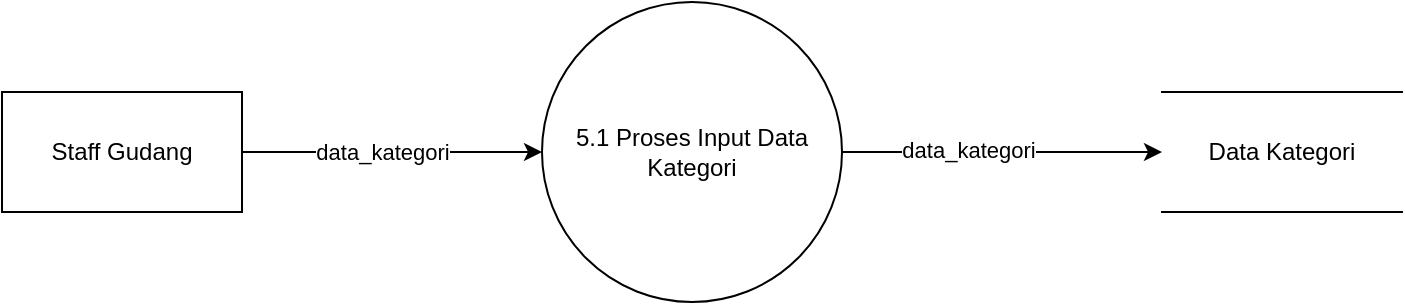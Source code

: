 <mxfile version="21.6.3" type="github">
  <diagram name="Page-1" id="Mk-2-ZQnhB7dRoNURFOI">
    <mxGraphModel dx="1434" dy="774" grid="1" gridSize="10" guides="1" tooltips="1" connect="1" arrows="1" fold="1" page="1" pageScale="1" pageWidth="1100" pageHeight="850" math="0" shadow="0">
      <root>
        <mxCell id="0" />
        <mxCell id="1" parent="0" />
        <mxCell id="1OZP9DzAwaTXScrDEufL-1" style="edgeStyle=orthogonalEdgeStyle;rounded=0;orthogonalLoop=1;jettySize=auto;html=1;exitX=1;exitY=0.5;exitDx=0;exitDy=0;entryX=0;entryY=0.5;entryDx=0;entryDy=0;" edge="1" parent="1" source="1OZP9DzAwaTXScrDEufL-3" target="1OZP9DzAwaTXScrDEufL-4">
          <mxGeometry relative="1" as="geometry" />
        </mxCell>
        <mxCell id="1OZP9DzAwaTXScrDEufL-2" value="data_kategori" style="edgeLabel;html=1;align=center;verticalAlign=middle;resizable=0;points=[];" vertex="1" connectable="0" parent="1OZP9DzAwaTXScrDEufL-1">
          <mxGeometry x="-0.212" y="1" relative="1" as="geometry">
            <mxPoint as="offset" />
          </mxGeometry>
        </mxCell>
        <mxCell id="1OZP9DzAwaTXScrDEufL-3" value="5.1 Proses Input Data Kategori" style="ellipse;whiteSpace=wrap;html=1;aspect=fixed;" vertex="1" parent="1">
          <mxGeometry x="450" y="275" width="150" height="150" as="geometry" />
        </mxCell>
        <mxCell id="1OZP9DzAwaTXScrDEufL-4" value="Data Kategori" style="shape=partialRectangle;whiteSpace=wrap;html=1;left=0;right=0;fillColor=none;" vertex="1" parent="1">
          <mxGeometry x="760" y="320" width="120" height="60" as="geometry" />
        </mxCell>
        <mxCell id="1OZP9DzAwaTXScrDEufL-5" style="edgeStyle=orthogonalEdgeStyle;rounded=0;orthogonalLoop=1;jettySize=auto;html=1;exitX=1;exitY=0.5;exitDx=0;exitDy=0;entryX=0;entryY=0.5;entryDx=0;entryDy=0;" edge="1" parent="1" source="1OZP9DzAwaTXScrDEufL-7" target="1OZP9DzAwaTXScrDEufL-3">
          <mxGeometry relative="1" as="geometry" />
        </mxCell>
        <mxCell id="1OZP9DzAwaTXScrDEufL-6" value="data_kategori" style="edgeLabel;html=1;align=center;verticalAlign=middle;resizable=0;points=[];" vertex="1" connectable="0" parent="1OZP9DzAwaTXScrDEufL-5">
          <mxGeometry x="-0.067" relative="1" as="geometry">
            <mxPoint as="offset" />
          </mxGeometry>
        </mxCell>
        <mxCell id="1OZP9DzAwaTXScrDEufL-7" value="Staff Gudang" style="rounded=0;whiteSpace=wrap;html=1;" vertex="1" parent="1">
          <mxGeometry x="180" y="320" width="120" height="60" as="geometry" />
        </mxCell>
      </root>
    </mxGraphModel>
  </diagram>
</mxfile>
